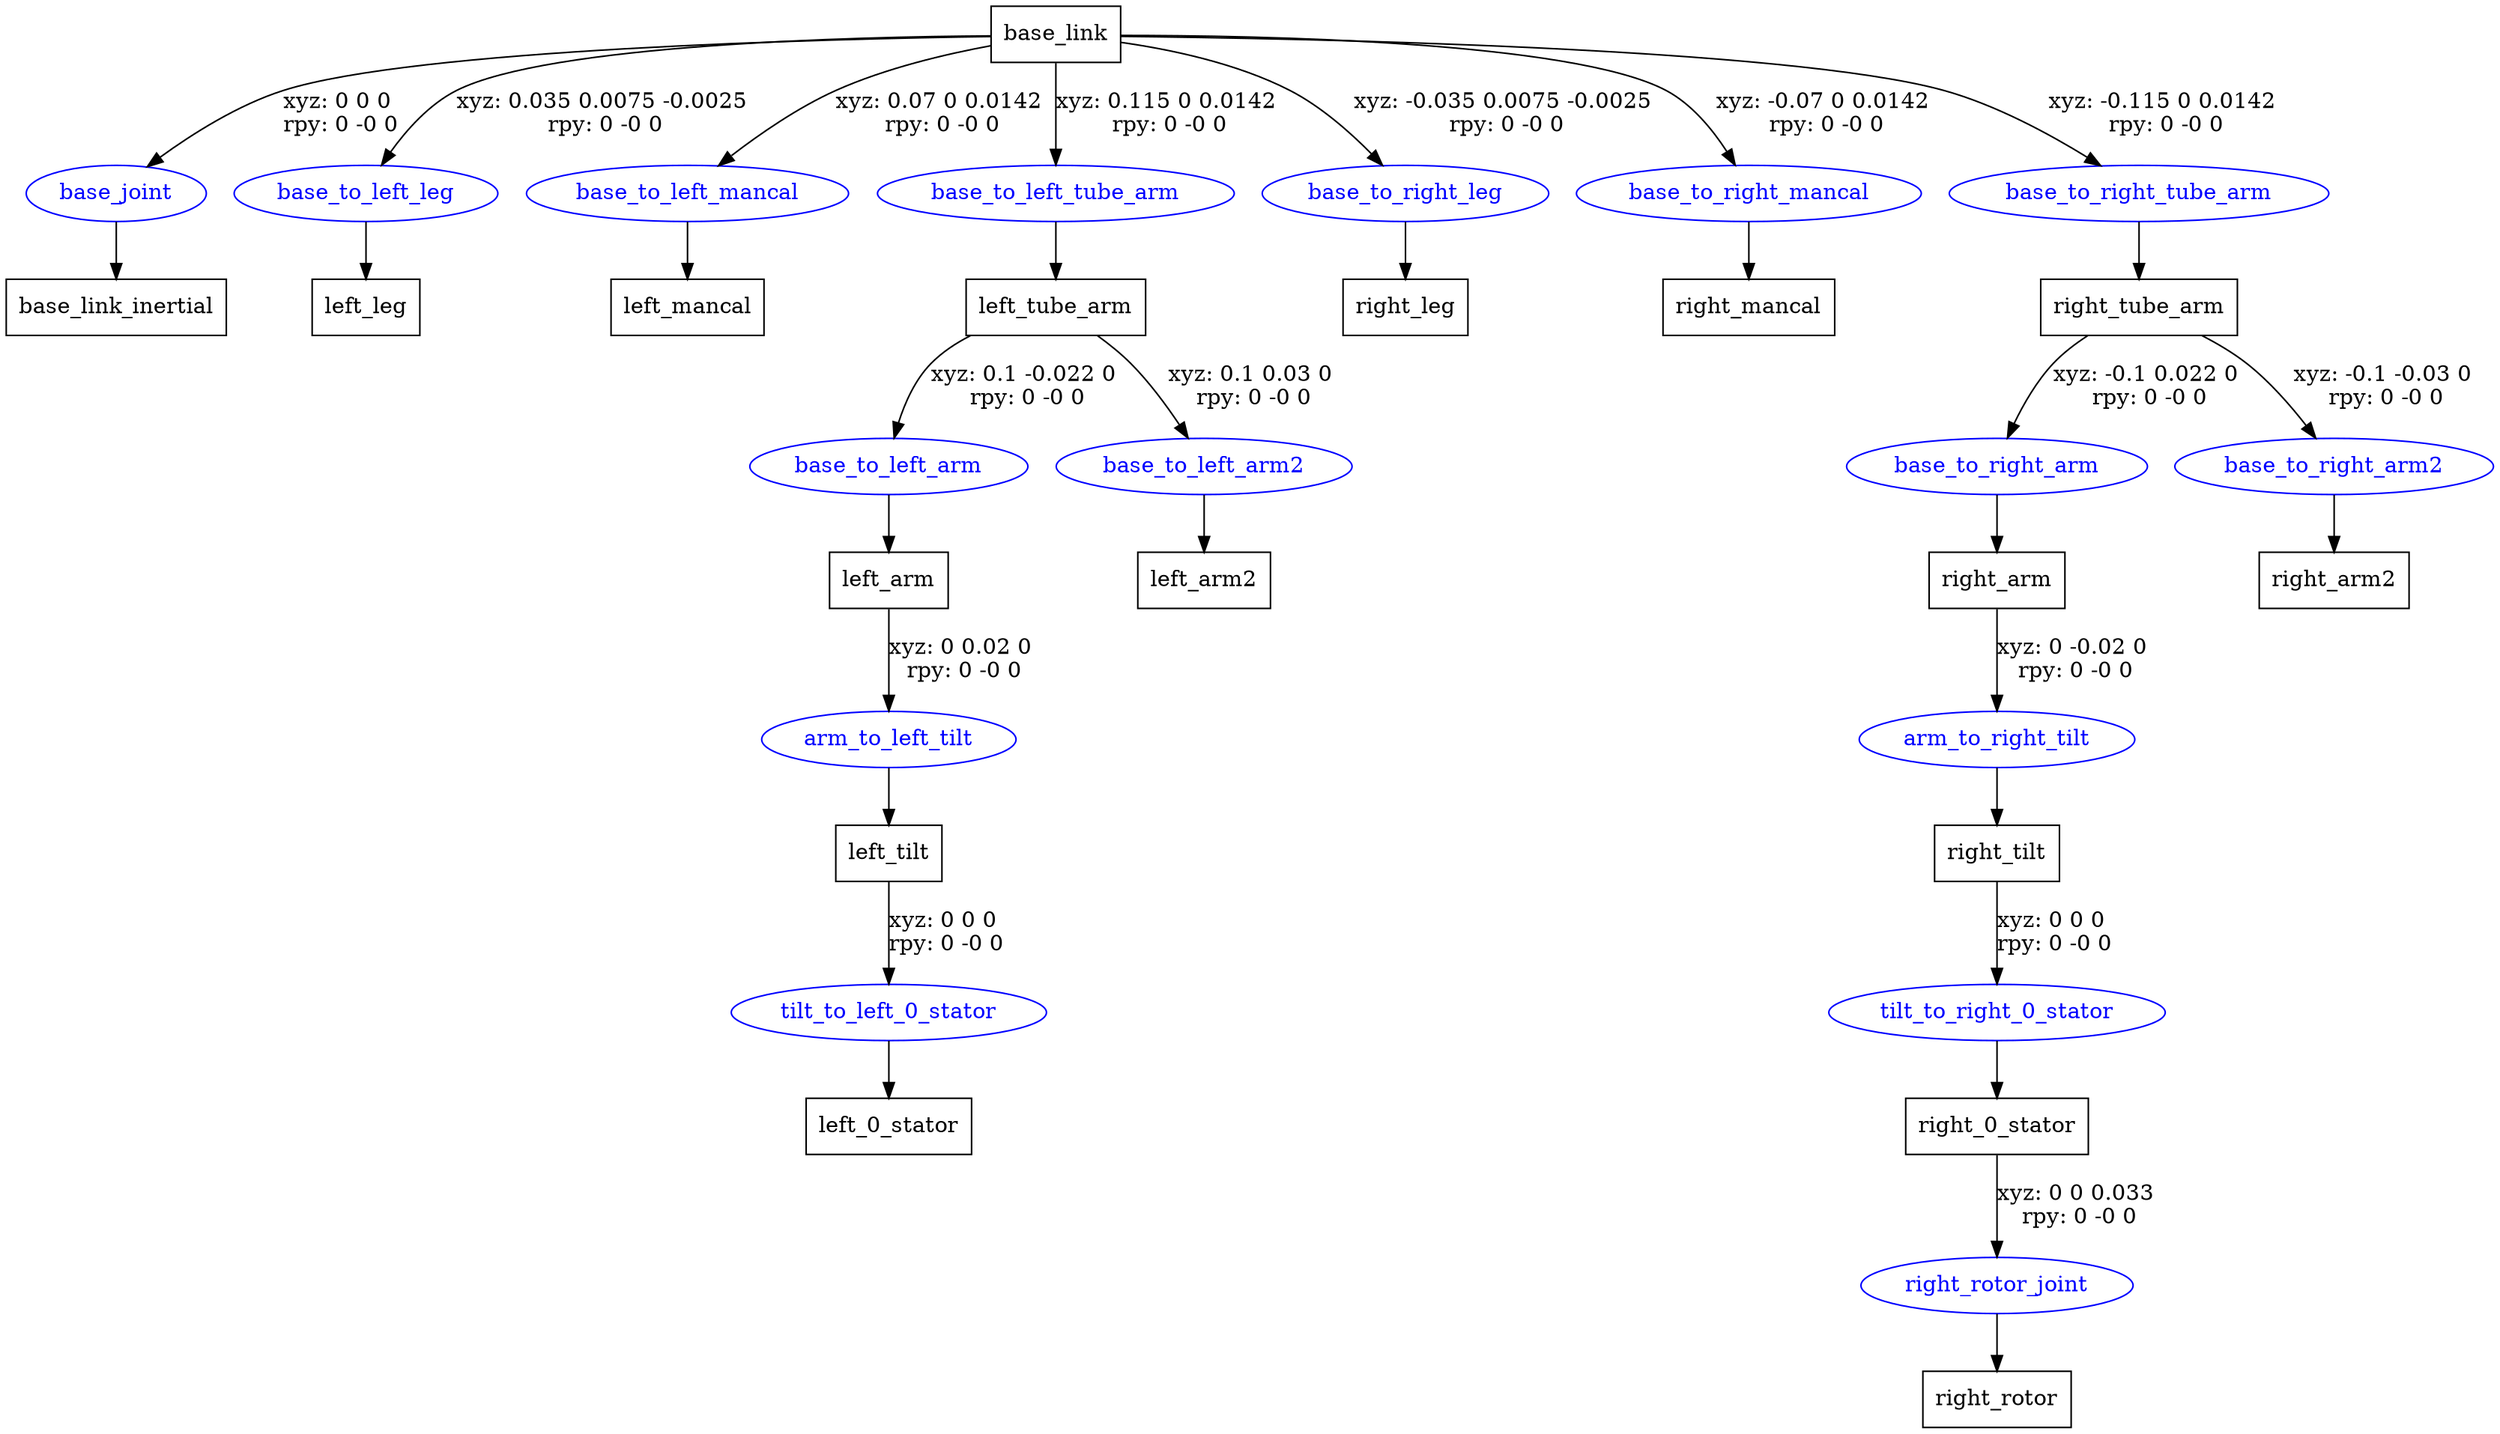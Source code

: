 digraph G {
node [shape=box];
"base_link" [label="base_link"];
"base_link_inertial" [label="base_link_inertial"];
"left_leg" [label="left_leg"];
"left_mancal" [label="left_mancal"];
"left_tube_arm" [label="left_tube_arm"];
"left_arm" [label="left_arm"];
"left_tilt" [label="left_tilt"];
"left_0_stator" [label="left_0_stator"];
"left_arm2" [label="left_arm2"];
"right_leg" [label="right_leg"];
"right_mancal" [label="right_mancal"];
"right_tube_arm" [label="right_tube_arm"];
"right_arm" [label="right_arm"];
"right_tilt" [label="right_tilt"];
"right_0_stator" [label="right_0_stator"];
"right_rotor" [label="right_rotor"];
"right_arm2" [label="right_arm2"];
node [shape=ellipse, color=blue, fontcolor=blue];
"base_link" -> "base_joint" [label="xyz: 0 0 0 \nrpy: 0 -0 0"]
"base_joint" -> "base_link_inertial"
"base_link" -> "base_to_left_leg" [label="xyz: 0.035 0.0075 -0.0025 \nrpy: 0 -0 0"]
"base_to_left_leg" -> "left_leg"
"base_link" -> "base_to_left_mancal" [label="xyz: 0.07 0 0.0142 \nrpy: 0 -0 0"]
"base_to_left_mancal" -> "left_mancal"
"base_link" -> "base_to_left_tube_arm" [label="xyz: 0.115 0 0.0142 \nrpy: 0 -0 0"]
"base_to_left_tube_arm" -> "left_tube_arm"
"left_tube_arm" -> "base_to_left_arm" [label="xyz: 0.1 -0.022 0 \nrpy: 0 -0 0"]
"base_to_left_arm" -> "left_arm"
"left_arm" -> "arm_to_left_tilt" [label="xyz: 0 0.02 0 \nrpy: 0 -0 0"]
"arm_to_left_tilt" -> "left_tilt"
"left_tilt" -> "tilt_to_left_0_stator" [label="xyz: 0 0 0 \nrpy: 0 -0 0"]
"tilt_to_left_0_stator" -> "left_0_stator"
"left_tube_arm" -> "base_to_left_arm2" [label="xyz: 0.1 0.03 0 \nrpy: 0 -0 0"]
"base_to_left_arm2" -> "left_arm2"
"base_link" -> "base_to_right_leg" [label="xyz: -0.035 0.0075 -0.0025 \nrpy: 0 -0 0"]
"base_to_right_leg" -> "right_leg"
"base_link" -> "base_to_right_mancal" [label="xyz: -0.07 0 0.0142 \nrpy: 0 -0 0"]
"base_to_right_mancal" -> "right_mancal"
"base_link" -> "base_to_right_tube_arm" [label="xyz: -0.115 0 0.0142 \nrpy: 0 -0 0"]
"base_to_right_tube_arm" -> "right_tube_arm"
"right_tube_arm" -> "base_to_right_arm" [label="xyz: -0.1 0.022 0 \nrpy: 0 -0 0"]
"base_to_right_arm" -> "right_arm"
"right_arm" -> "arm_to_right_tilt" [label="xyz: 0 -0.02 0 \nrpy: 0 -0 0"]
"arm_to_right_tilt" -> "right_tilt"
"right_tilt" -> "tilt_to_right_0_stator" [label="xyz: 0 0 0 \nrpy: 0 -0 0"]
"tilt_to_right_0_stator" -> "right_0_stator"
"right_0_stator" -> "right_rotor_joint" [label="xyz: 0 0 0.033 \nrpy: 0 -0 0"]
"right_rotor_joint" -> "right_rotor"
"right_tube_arm" -> "base_to_right_arm2" [label="xyz: -0.1 -0.03 0 \nrpy: 0 -0 0"]
"base_to_right_arm2" -> "right_arm2"
}
